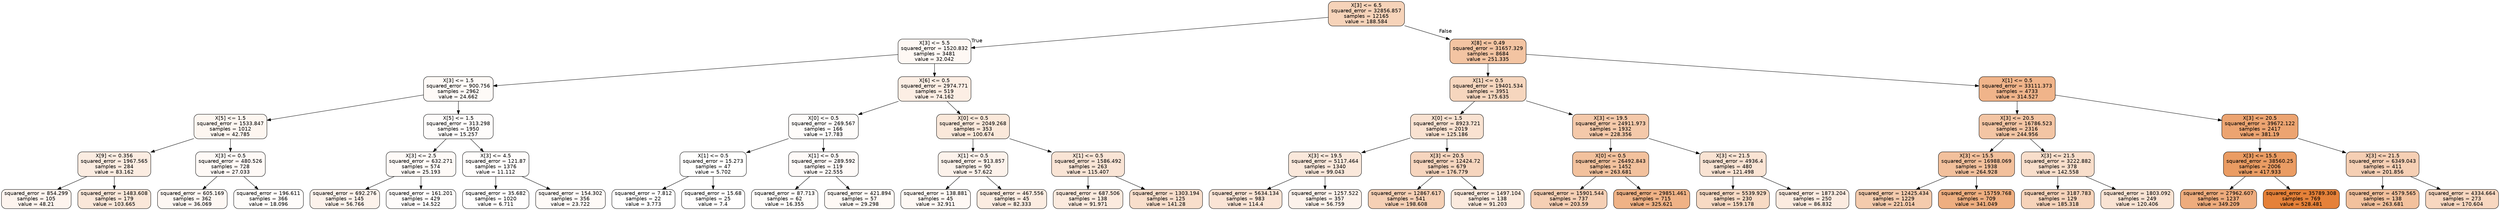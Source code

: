 digraph Tree {
node [shape=box, style="filled, rounded", color="black", fontname="helvetica"] ;
edge [fontname="helvetica"] ;
0 [label="X[3] <= 6.5\nsquared_error = 32856.857\nsamples = 12165\nvalue = 188.584", fillcolor="#f6d3b9"] ;
1 [label="X[3] <= 5.5\nsquared_error = 1520.832\nsamples = 3481\nvalue = 32.042", fillcolor="#fef8f4"] ;
0 -> 1 [labeldistance=2.5, labelangle=45, headlabel="True"] ;
2 [label="X[3] <= 1.5\nsquared_error = 900.756\nsamples = 2962\nvalue = 24.662", fillcolor="#fefaf7"] ;
1 -> 2 ;
3 [label="X[5] <= 1.5\nsquared_error = 1533.847\nsamples = 1012\nvalue = 42.785", fillcolor="#fdf6f0"] ;
2 -> 3 ;
4 [label="X[9] <= 0.356\nsquared_error = 1967.565\nsamples = 284\nvalue = 83.162", fillcolor="#fbece1"] ;
3 -> 4 ;
5 [label="squared_error = 854.299\nsamples = 105\nvalue = 48.21", fillcolor="#fdf4ee"] ;
4 -> 5 ;
6 [label="squared_error = 1483.608\nsamples = 179\nvalue = 103.665", fillcolor="#fae7d9"] ;
4 -> 6 ;
7 [label="X[3] <= 0.5\nsquared_error = 480.526\nsamples = 728\nvalue = 27.033", fillcolor="#fef9f6"] ;
3 -> 7 ;
8 [label="squared_error = 605.169\nsamples = 362\nvalue = 36.069", fillcolor="#fdf7f3"] ;
7 -> 8 ;
9 [label="squared_error = 196.611\nsamples = 366\nvalue = 18.096", fillcolor="#fefcfa"] ;
7 -> 9 ;
10 [label="X[5] <= 1.5\nsquared_error = 313.298\nsamples = 1950\nvalue = 15.257", fillcolor="#fefcfb"] ;
2 -> 10 ;
11 [label="X[3] <= 2.5\nsquared_error = 632.271\nsamples = 574\nvalue = 25.193", fillcolor="#fefaf7"] ;
10 -> 11 ;
12 [label="squared_error = 692.276\nsamples = 145\nvalue = 56.766", fillcolor="#fcf2eb"] ;
11 -> 12 ;
13 [label="squared_error = 161.201\nsamples = 429\nvalue = 14.522", fillcolor="#fefcfb"] ;
11 -> 13 ;
14 [label="X[3] <= 4.5\nsquared_error = 121.87\nsamples = 1376\nvalue = 11.112", fillcolor="#fffdfc"] ;
10 -> 14 ;
15 [label="squared_error = 35.682\nsamples = 1020\nvalue = 6.711", fillcolor="#fffefe"] ;
14 -> 15 ;
16 [label="squared_error = 154.302\nsamples = 356\nvalue = 23.722", fillcolor="#fefaf7"] ;
14 -> 16 ;
17 [label="X[6] <= 0.5\nsquared_error = 2974.771\nsamples = 519\nvalue = 74.162", fillcolor="#fceee4"] ;
1 -> 17 ;
18 [label="X[0] <= 0.5\nsquared_error = 269.567\nsamples = 166\nvalue = 17.783", fillcolor="#fefcfa"] ;
17 -> 18 ;
19 [label="X[1] <= 0.5\nsquared_error = 15.273\nsamples = 47\nvalue = 5.702", fillcolor="#fffffe"] ;
18 -> 19 ;
20 [label="squared_error = 7.812\nsamples = 22\nvalue = 3.773", fillcolor="#ffffff"] ;
19 -> 20 ;
21 [label="squared_error = 15.68\nsamples = 25\nvalue = 7.4", fillcolor="#fffefe"] ;
19 -> 21 ;
22 [label="X[1] <= 0.5\nsquared_error = 289.592\nsamples = 119\nvalue = 22.555", fillcolor="#fefaf8"] ;
18 -> 22 ;
23 [label="squared_error = 87.713\nsamples = 62\nvalue = 16.355", fillcolor="#fefcfa"] ;
22 -> 23 ;
24 [label="squared_error = 421.894\nsamples = 57\nvalue = 29.298", fillcolor="#fef9f5"] ;
22 -> 24 ;
25 [label="X[0] <= 0.5\nsquared_error = 2049.268\nsamples = 353\nvalue = 100.674", fillcolor="#fae8da"] ;
17 -> 25 ;
26 [label="X[1] <= 0.5\nsquared_error = 913.857\nsamples = 90\nvalue = 57.622", fillcolor="#fcf2eb"] ;
25 -> 26 ;
27 [label="squared_error = 138.881\nsamples = 45\nvalue = 32.911", fillcolor="#fef8f4"] ;
26 -> 27 ;
28 [label="squared_error = 467.556\nsamples = 45\nvalue = 82.333", fillcolor="#fbece1"] ;
26 -> 28 ;
29 [label="X[1] <= 0.5\nsquared_error = 1586.492\nsamples = 263\nvalue = 115.407", fillcolor="#f9e4d5"] ;
25 -> 29 ;
30 [label="squared_error = 687.506\nsamples = 138\nvalue = 91.971", fillcolor="#fbeade"] ;
29 -> 30 ;
31 [label="squared_error = 1303.194\nsamples = 125\nvalue = 141.28", fillcolor="#f8decb"] ;
29 -> 31 ;
32 [label="X[8] <= 0.49\nsquared_error = 31657.329\nsamples = 8684\nvalue = 251.335", fillcolor="#f3c4a2"] ;
0 -> 32 [labeldistance=2.5, labelangle=-45, headlabel="False"] ;
33 [label="X[1] <= 0.5\nsquared_error = 19401.534\nsamples = 3951\nvalue = 175.635", fillcolor="#f6d6be"] ;
32 -> 33 ;
34 [label="X[0] <= 1.5\nsquared_error = 8923.721\nsamples = 2019\nvalue = 125.186", fillcolor="#f9e2d1"] ;
33 -> 34 ;
35 [label="X[3] <= 19.5\nsquared_error = 5117.464\nsamples = 1340\nvalue = 99.043", fillcolor="#fae8db"] ;
34 -> 35 ;
36 [label="squared_error = 5634.134\nsamples = 983\nvalue = 114.4", fillcolor="#fae4d5"] ;
35 -> 36 ;
37 [label="squared_error = 1257.522\nsamples = 357\nvalue = 56.759", fillcolor="#fcf2eb"] ;
35 -> 37 ;
38 [label="X[3] <= 20.5\nsquared_error = 12424.72\nsamples = 679\nvalue = 176.779", fillcolor="#f6d5be"] ;
34 -> 38 ;
39 [label="squared_error = 12867.617\nsamples = 541\nvalue = 198.608", fillcolor="#f5d0b5"] ;
38 -> 39 ;
40 [label="squared_error = 1497.104\nsamples = 138\nvalue = 91.203", fillcolor="#fbeade"] ;
38 -> 40 ;
41 [label="X[3] <= 19.5\nsquared_error = 24911.973\nsamples = 1932\nvalue = 228.356", fillcolor="#f4c9aa"] ;
33 -> 41 ;
42 [label="X[0] <= 0.5\nsquared_error = 26492.843\nsamples = 1452\nvalue = 263.681", fillcolor="#f2c19d"] ;
41 -> 42 ;
43 [label="squared_error = 15901.544\nsamples = 737\nvalue = 203.59", fillcolor="#f5cfb4"] ;
42 -> 43 ;
44 [label="squared_error = 29851.461\nsamples = 715\nvalue = 325.621", fillcolor="#efb286"] ;
42 -> 44 ;
45 [label="X[3] <= 21.5\nsquared_error = 4936.4\nsamples = 480\nvalue = 121.498", fillcolor="#f9e3d3"] ;
41 -> 45 ;
46 [label="squared_error = 5539.929\nsamples = 230\nvalue = 159.178", fillcolor="#f7dac4"] ;
45 -> 46 ;
47 [label="squared_error = 1873.204\nsamples = 250\nvalue = 86.832", fillcolor="#fbebe0"] ;
45 -> 47 ;
48 [label="X[1] <= 0.5\nsquared_error = 33111.373\nsamples = 4733\nvalue = 314.527", fillcolor="#f0b48a"] ;
32 -> 48 ;
49 [label="X[3] <= 20.5\nsquared_error = 16786.523\nsamples = 2316\nvalue = 244.956", fillcolor="#f3c5a4"] ;
48 -> 49 ;
50 [label="X[3] <= 15.5\nsquared_error = 16988.069\nsamples = 1938\nvalue = 264.928", fillcolor="#f2c09c"] ;
49 -> 50 ;
51 [label="squared_error = 12425.434\nsamples = 1229\nvalue = 221.014", fillcolor="#f4cbad"] ;
50 -> 51 ;
52 [label="squared_error = 15759.768\nsamples = 709\nvalue = 341.049", fillcolor="#eeae80"] ;
50 -> 52 ;
53 [label="X[3] <= 21.5\nsquared_error = 3222.882\nsamples = 378\nvalue = 142.558", fillcolor="#f8decb"] ;
49 -> 53 ;
54 [label="squared_error = 3187.783\nsamples = 129\nvalue = 185.318", fillcolor="#f6d3ba"] ;
53 -> 54 ;
55 [label="squared_error = 1803.092\nsamples = 249\nvalue = 120.406", fillcolor="#f9e3d3"] ;
53 -> 55 ;
56 [label="X[3] <= 20.5\nsquared_error = 39672.122\nsamples = 2417\nvalue = 381.19", fillcolor="#eca471"] ;
48 -> 56 ;
57 [label="X[3] <= 15.5\nsquared_error = 38560.25\nsamples = 2006\nvalue = 417.933", fillcolor="#ea9c63"] ;
56 -> 57 ;
58 [label="squared_error = 27962.607\nsamples = 1237\nvalue = 349.209", fillcolor="#eeac7d"] ;
57 -> 58 ;
59 [label="squared_error = 35789.308\nsamples = 769\nvalue = 528.481", fillcolor="#e58139"] ;
57 -> 59 ;
60 [label="X[3] <= 21.5\nsquared_error = 6349.043\nsamples = 411\nvalue = 201.856", fillcolor="#f5cfb4"] ;
56 -> 60 ;
61 [label="squared_error = 4579.565\nsamples = 138\nvalue = 263.681", fillcolor="#f2c19d"] ;
60 -> 61 ;
62 [label="squared_error = 4334.664\nsamples = 273\nvalue = 170.604", fillcolor="#f7d7c0"] ;
60 -> 62 ;
}